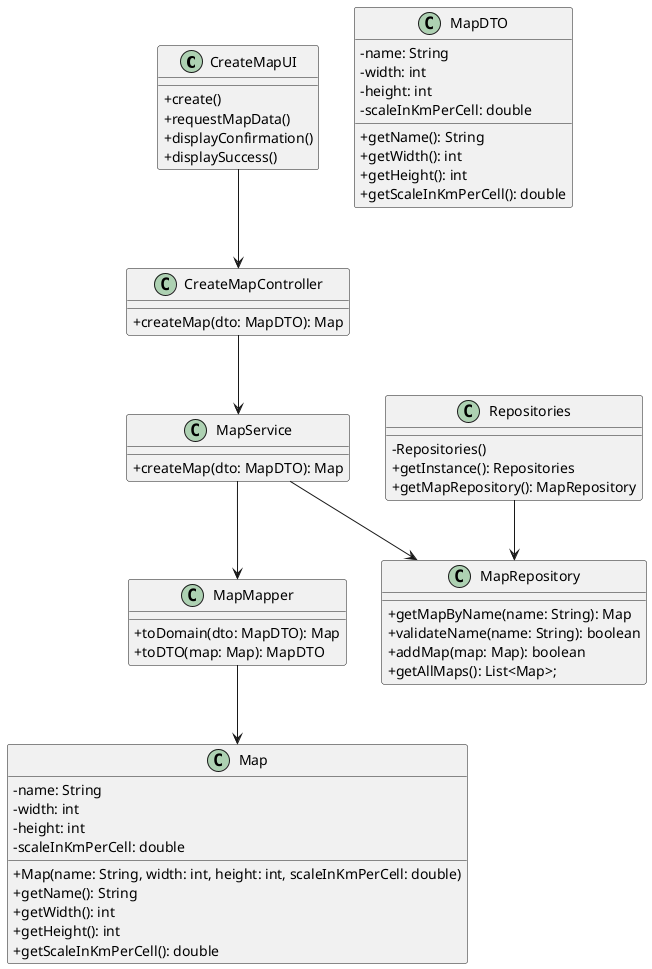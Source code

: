 @startuml
skinparam classAttributeIconSize 0
skinparam packageStyle rectangle
skinparam shadowing false

class CreateMapUI {
    + create()
    + requestMapData()
    + displayConfirmation()
    + displaySuccess()
}

class CreateMapController {
    + createMap(dto: MapDTO): Map
}

class MapDTO {
    - name: String
    - width: int
    - height: int
    - scaleInKmPerCell: double
    + getName(): String
    + getWidth(): int
    + getHeight(): int
    + getScaleInKmPerCell(): double
}

class MapMapper {
    + toDomain(dto: MapDTO): Map
    + toDTO(map: Map): MapDTO
}

class MapService {
    + createMap(dto: MapDTO): Map
}

class MapRepository {
    + getMapByName(name: String): Map
    + validateName(name: String): boolean
    + addMap(map: Map): boolean
    + getAllMaps(): List<Map>;
}

class Repositories {
    - Repositories()
    + getInstance(): Repositories
    + getMapRepository(): MapRepository
}

class Map {
    - name: String
    - width: int
    - height: int
    - scaleInKmPerCell: double
    + Map(name: String, width: int, height: int, scaleInKmPerCell: double)
    + getName(): String
    + getWidth(): int
    + getHeight(): int
    + getScaleInKmPerCell(): double
}

CreateMapUI --> CreateMapController
CreateMapController --> MapService
MapService --> MapMapper
MapMapper --> Map
MapService --> MapRepository
Repositories --> MapRepository

@enduml